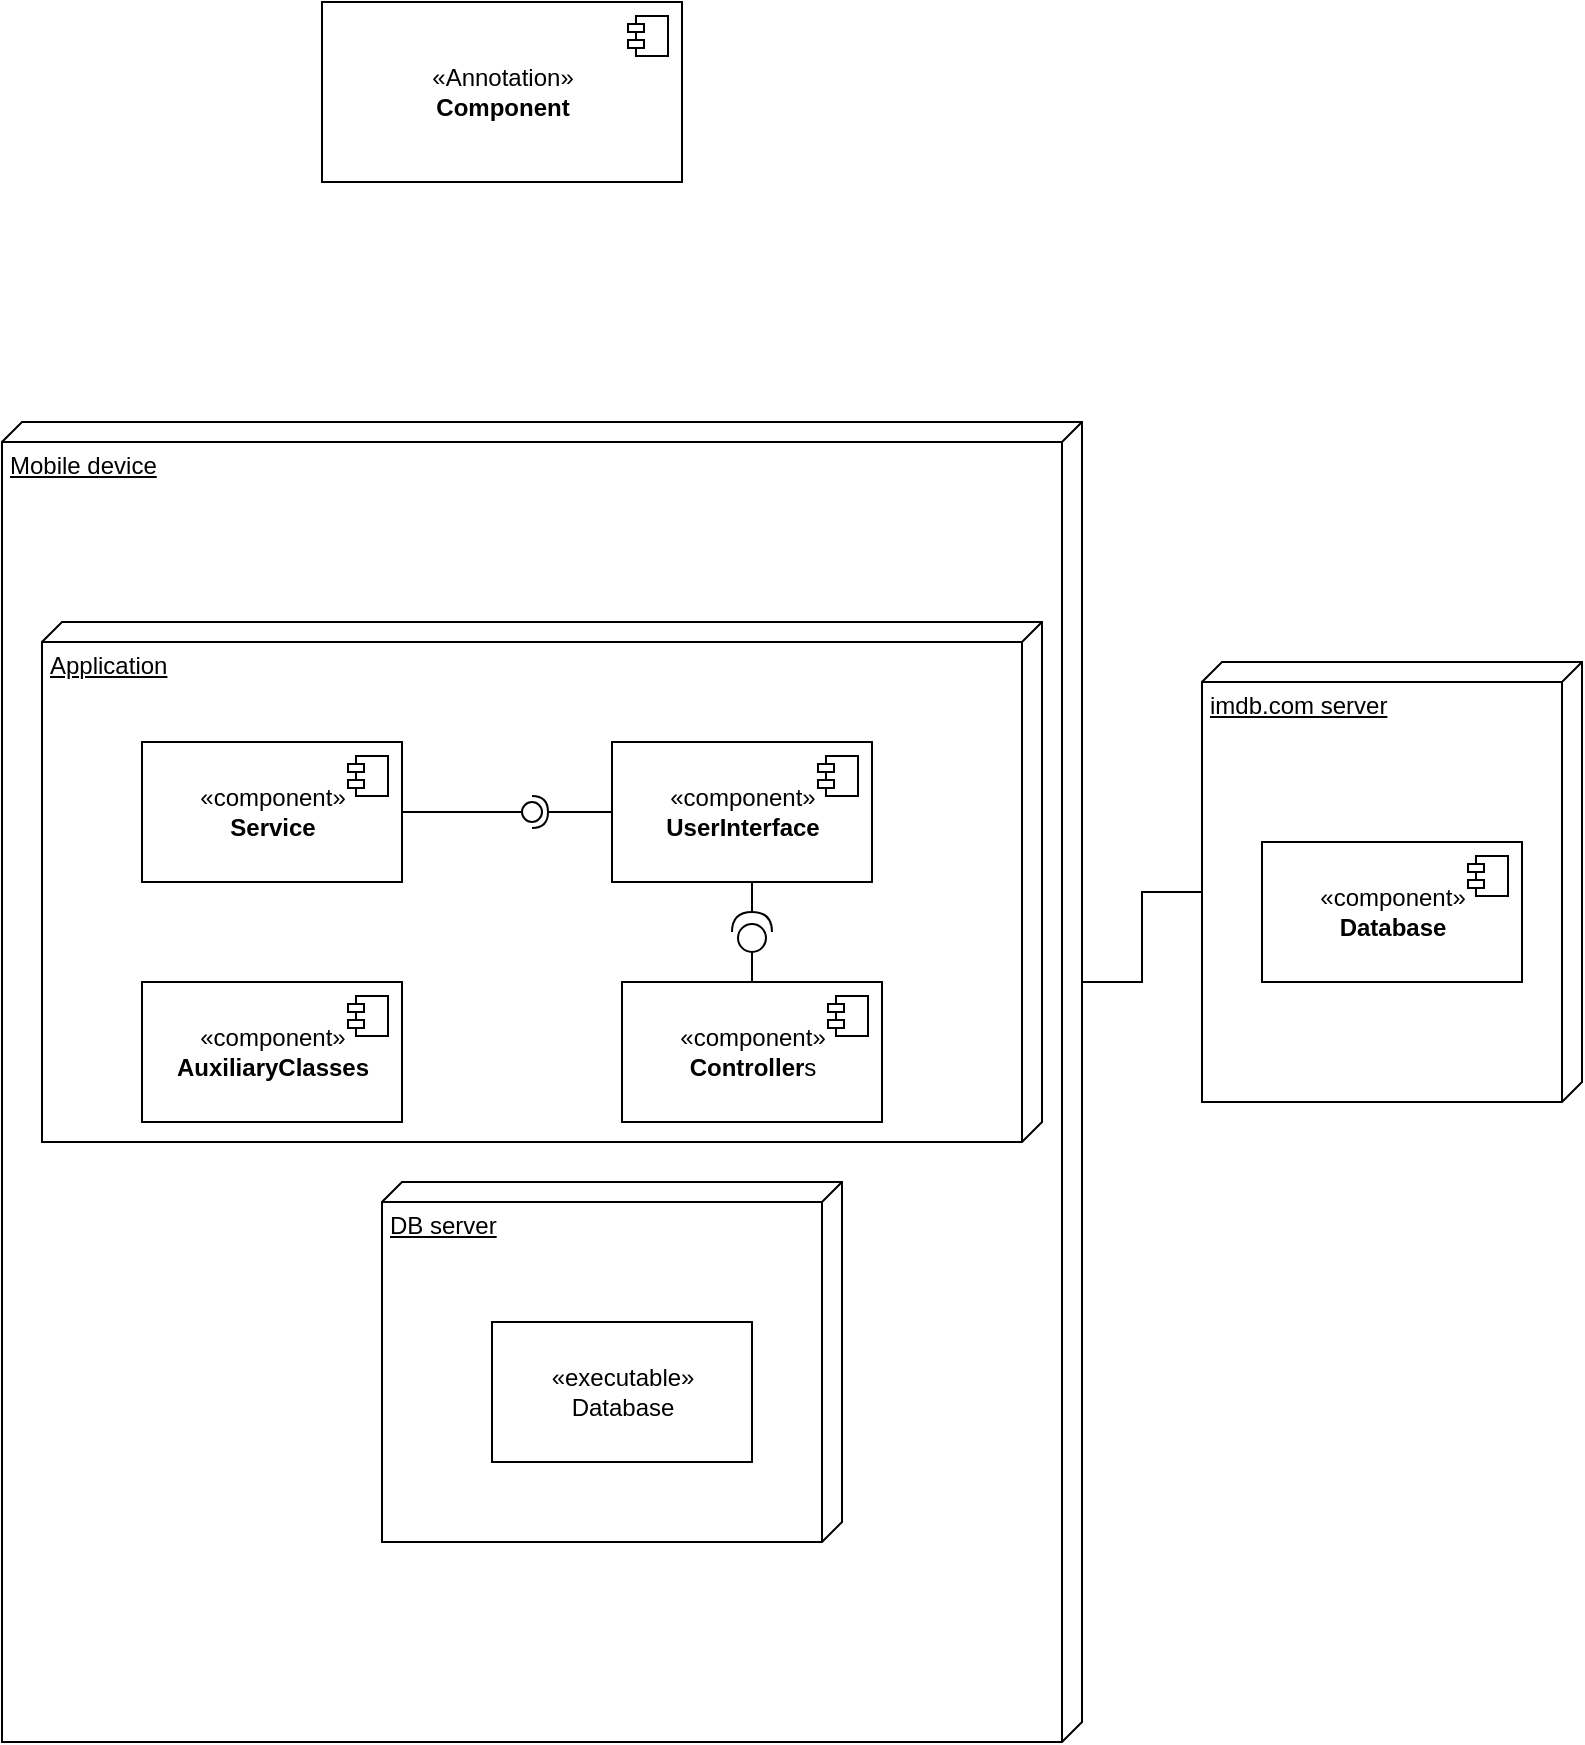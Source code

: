 <mxfile version="12.2.0" type="github" pages="1">
  <diagram id="jA2Ezu2TtS5SMx9KKT7j" name="Page-1">
    <mxGraphModel dx="1408" dy="1854" grid="1" gridSize="10" guides="1" tooltips="1" connect="1" arrows="1" fold="1" page="1" pageScale="1" pageWidth="850" pageHeight="1100" math="0" shadow="0">
      <root>
        <mxCell id="0"/>
        <mxCell id="1" parent="0"/>
        <mxCell id="4mosWypfH1YMFsxJIaKi-29" style="edgeStyle=orthogonalEdgeStyle;rounded=0;orthogonalLoop=1;jettySize=auto;html=1;exitX=0;exitY=0;exitDx=280;exitDy=0;exitPerimeter=0;entryX=0;entryY=0;entryDx=115;entryDy=190;entryPerimeter=0;endArrow=none;endFill=0;" edge="1" parent="1" source="w_q4eMR3O7fKvEHZuM0d-1" target="4mosWypfH1YMFsxJIaKi-5">
          <mxGeometry relative="1" as="geometry"/>
        </mxCell>
        <mxCell id="w_q4eMR3O7fKvEHZuM0d-1" value="&lt;div&gt;Mobile device&lt;/div&gt;&lt;div&gt;&lt;br&gt;&lt;/div&gt;" style="verticalAlign=top;align=left;spacingTop=8;spacingLeft=2;spacingRight=12;shape=cube;size=10;direction=south;fontStyle=4;html=1;" parent="1" vertex="1">
          <mxGeometry x="30" y="200" width="540" height="660" as="geometry"/>
        </mxCell>
        <mxCell id="4mosWypfH1YMFsxJIaKi-5" value="&lt;div&gt;imdb.com server&lt;/div&gt;&lt;div&gt;&lt;br&gt;&lt;/div&gt;&lt;div&gt;&lt;br&gt;&lt;/div&gt;" style="verticalAlign=top;align=left;spacingTop=8;spacingLeft=2;spacingRight=12;shape=cube;size=10;direction=south;fontStyle=4;html=1;" vertex="1" parent="1">
          <mxGeometry x="630" y="320" width="190" height="220" as="geometry"/>
        </mxCell>
        <mxCell id="4mosWypfH1YMFsxJIaKi-6" value="&amp;laquo;Annotation&amp;raquo;&lt;br/&gt;&lt;b&gt;Component&lt;/b&gt;" style="html=1;" vertex="1" parent="1">
          <mxGeometry x="190" y="-10" width="180" height="90" as="geometry"/>
        </mxCell>
        <mxCell id="4mosWypfH1YMFsxJIaKi-7" value="" style="shape=component;jettyWidth=8;jettyHeight=4;" vertex="1" parent="4mosWypfH1YMFsxJIaKi-6">
          <mxGeometry x="1" width="20" height="20" relative="1" as="geometry">
            <mxPoint x="-27" y="7" as="offset"/>
          </mxGeometry>
        </mxCell>
        <mxCell id="4mosWypfH1YMFsxJIaKi-8" value="Application" style="verticalAlign=top;align=left;spacingTop=8;spacingLeft=2;spacingRight=12;shape=cube;size=10;direction=south;fontStyle=4;html=1;" vertex="1" parent="1">
          <mxGeometry x="50" y="300" width="500" height="260" as="geometry"/>
        </mxCell>
        <mxCell id="4mosWypfH1YMFsxJIaKi-9" value="DB server" style="verticalAlign=top;align=left;spacingTop=8;spacingLeft=2;spacingRight=12;shape=cube;size=10;direction=south;fontStyle=4;html=1;" vertex="1" parent="1">
          <mxGeometry x="220" y="580" width="230" height="180" as="geometry"/>
        </mxCell>
        <mxCell id="4mosWypfH1YMFsxJIaKi-10" value="«component»&lt;br&gt;&lt;b&gt;Service&lt;/b&gt;" style="html=1;" vertex="1" parent="1">
          <mxGeometry x="100" y="360" width="130" height="70" as="geometry"/>
        </mxCell>
        <mxCell id="4mosWypfH1YMFsxJIaKi-11" value="" style="shape=component;jettyWidth=8;jettyHeight=4;" vertex="1" parent="4mosWypfH1YMFsxJIaKi-10">
          <mxGeometry x="1" width="20" height="20" relative="1" as="geometry">
            <mxPoint x="-27" y="7" as="offset"/>
          </mxGeometry>
        </mxCell>
        <mxCell id="4mosWypfH1YMFsxJIaKi-34" style="edgeStyle=orthogonalEdgeStyle;rounded=0;orthogonalLoop=1;jettySize=auto;html=1;exitX=0;exitY=0.5;exitDx=0;exitDy=0;endArrow=none;endFill=0;" edge="1" parent="1" source="4mosWypfH1YMFsxJIaKi-14">
          <mxGeometry relative="1" as="geometry">
            <mxPoint x="310" y="395" as="targetPoint"/>
          </mxGeometry>
        </mxCell>
        <mxCell id="4mosWypfH1YMFsxJIaKi-37" style="edgeStyle=orthogonalEdgeStyle;rounded=0;orthogonalLoop=1;jettySize=auto;html=1;exitX=0.5;exitY=1;exitDx=0;exitDy=0;entryX=1;entryY=0.5;entryDx=0;entryDy=0;entryPerimeter=0;endArrow=none;endFill=0;" edge="1" parent="1" source="4mosWypfH1YMFsxJIaKi-14" target="4mosWypfH1YMFsxJIaKi-35">
          <mxGeometry relative="1" as="geometry"/>
        </mxCell>
        <mxCell id="4mosWypfH1YMFsxJIaKi-14" value="«component»&lt;br&gt;&lt;b&gt;UserInterface&lt;br&gt;&lt;/b&gt;" style="html=1;" vertex="1" parent="1">
          <mxGeometry x="335" y="360" width="130" height="70" as="geometry"/>
        </mxCell>
        <mxCell id="4mosWypfH1YMFsxJIaKi-15" value="" style="shape=component;jettyWidth=8;jettyHeight=4;" vertex="1" parent="4mosWypfH1YMFsxJIaKi-14">
          <mxGeometry x="1" width="20" height="20" relative="1" as="geometry">
            <mxPoint x="-27" y="7" as="offset"/>
          </mxGeometry>
        </mxCell>
        <mxCell id="4mosWypfH1YMFsxJIaKi-16" value="«component»&lt;br&gt;&lt;b&gt;AuxiliaryClasses&lt;br&gt;&lt;/b&gt;" style="html=1;" vertex="1" parent="1">
          <mxGeometry x="100" y="480" width="130" height="70" as="geometry"/>
        </mxCell>
        <mxCell id="4mosWypfH1YMFsxJIaKi-17" value="" style="shape=component;jettyWidth=8;jettyHeight=4;" vertex="1" parent="4mosWypfH1YMFsxJIaKi-16">
          <mxGeometry x="1" width="20" height="20" relative="1" as="geometry">
            <mxPoint x="-27" y="7" as="offset"/>
          </mxGeometry>
        </mxCell>
        <mxCell id="4mosWypfH1YMFsxJIaKi-38" style="edgeStyle=orthogonalEdgeStyle;rounded=0;orthogonalLoop=1;jettySize=auto;html=1;exitX=0.5;exitY=0;exitDx=0;exitDy=0;entryX=0;entryY=0.5;entryDx=0;entryDy=0;entryPerimeter=0;endArrow=none;endFill=0;" edge="1" parent="1" source="4mosWypfH1YMFsxJIaKi-18" target="4mosWypfH1YMFsxJIaKi-35">
          <mxGeometry relative="1" as="geometry"/>
        </mxCell>
        <mxCell id="4mosWypfH1YMFsxJIaKi-18" value="«component»&lt;br&gt;&lt;b&gt;Controller&lt;/b&gt;s" style="html=1;" vertex="1" parent="1">
          <mxGeometry x="340" y="480" width="130" height="70" as="geometry"/>
        </mxCell>
        <mxCell id="4mosWypfH1YMFsxJIaKi-19" value="" style="shape=component;jettyWidth=8;jettyHeight=4;" vertex="1" parent="4mosWypfH1YMFsxJIaKi-18">
          <mxGeometry x="1" width="20" height="20" relative="1" as="geometry">
            <mxPoint x="-27" y="7" as="offset"/>
          </mxGeometry>
        </mxCell>
        <mxCell id="4mosWypfH1YMFsxJIaKi-22" value="«component»&lt;br&gt;&lt;b&gt;Database&lt;/b&gt;" style="html=1;" vertex="1" parent="1">
          <mxGeometry x="660" y="410" width="130" height="70" as="geometry"/>
        </mxCell>
        <mxCell id="4mosWypfH1YMFsxJIaKi-23" value="" style="shape=component;jettyWidth=8;jettyHeight=4;" vertex="1" parent="4mosWypfH1YMFsxJIaKi-22">
          <mxGeometry x="1" width="20" height="20" relative="1" as="geometry">
            <mxPoint x="-27" y="7" as="offset"/>
          </mxGeometry>
        </mxCell>
        <mxCell id="4mosWypfH1YMFsxJIaKi-24" value="&lt;div&gt;«executable»&lt;/div&gt;&lt;div&gt;Database&lt;br&gt;&lt;/div&gt;" style="html=1;" vertex="1" parent="1">
          <mxGeometry x="275" y="650" width="130" height="70" as="geometry"/>
        </mxCell>
        <mxCell id="4mosWypfH1YMFsxJIaKi-25" value="" style="shape=component;jettyWidth=8;jettyHeight=4;strokeColor=none;" vertex="1" parent="4mosWypfH1YMFsxJIaKi-24">
          <mxGeometry x="1" width="20" height="20" relative="1" as="geometry">
            <mxPoint x="-27" y="7" as="offset"/>
          </mxGeometry>
        </mxCell>
        <mxCell id="4mosWypfH1YMFsxJIaKi-30" value="" style="rounded=0;orthogonalLoop=1;jettySize=auto;html=1;endArrow=none;endFill=0;exitX=1;exitY=0.5;exitDx=0;exitDy=0;" edge="1" target="4mosWypfH1YMFsxJIaKi-32" parent="1" source="4mosWypfH1YMFsxJIaKi-10">
          <mxGeometry relative="1" as="geometry">
            <mxPoint x="275" y="395" as="sourcePoint"/>
          </mxGeometry>
        </mxCell>
        <mxCell id="4mosWypfH1YMFsxJIaKi-31" value="" style="rounded=0;orthogonalLoop=1;jettySize=auto;html=1;endArrow=halfCircle;endFill=0;entryX=0.5;entryY=0.5;entryDx=0;entryDy=0;endSize=6;strokeWidth=1;" edge="1" target="4mosWypfH1YMFsxJIaKi-32" parent="1">
          <mxGeometry relative="1" as="geometry">
            <mxPoint x="315" y="395" as="sourcePoint"/>
          </mxGeometry>
        </mxCell>
        <mxCell id="4mosWypfH1YMFsxJIaKi-32" value="" style="ellipse;whiteSpace=wrap;html=1;fontFamily=Helvetica;fontSize=12;fontColor=#000000;align=center;strokeColor=#000000;fillColor=#ffffff;points=[];aspect=fixed;resizable=0;" vertex="1" parent="1">
          <mxGeometry x="290" y="390" width="10" height="10" as="geometry"/>
        </mxCell>
        <mxCell id="4mosWypfH1YMFsxJIaKi-35" value="" style="shape=providedRequiredInterface;html=1;verticalLabelPosition=bottom;rotation=-90;" vertex="1" parent="1">
          <mxGeometry x="395" y="445" width="20" height="20" as="geometry"/>
        </mxCell>
      </root>
    </mxGraphModel>
  </diagram>
</mxfile>
